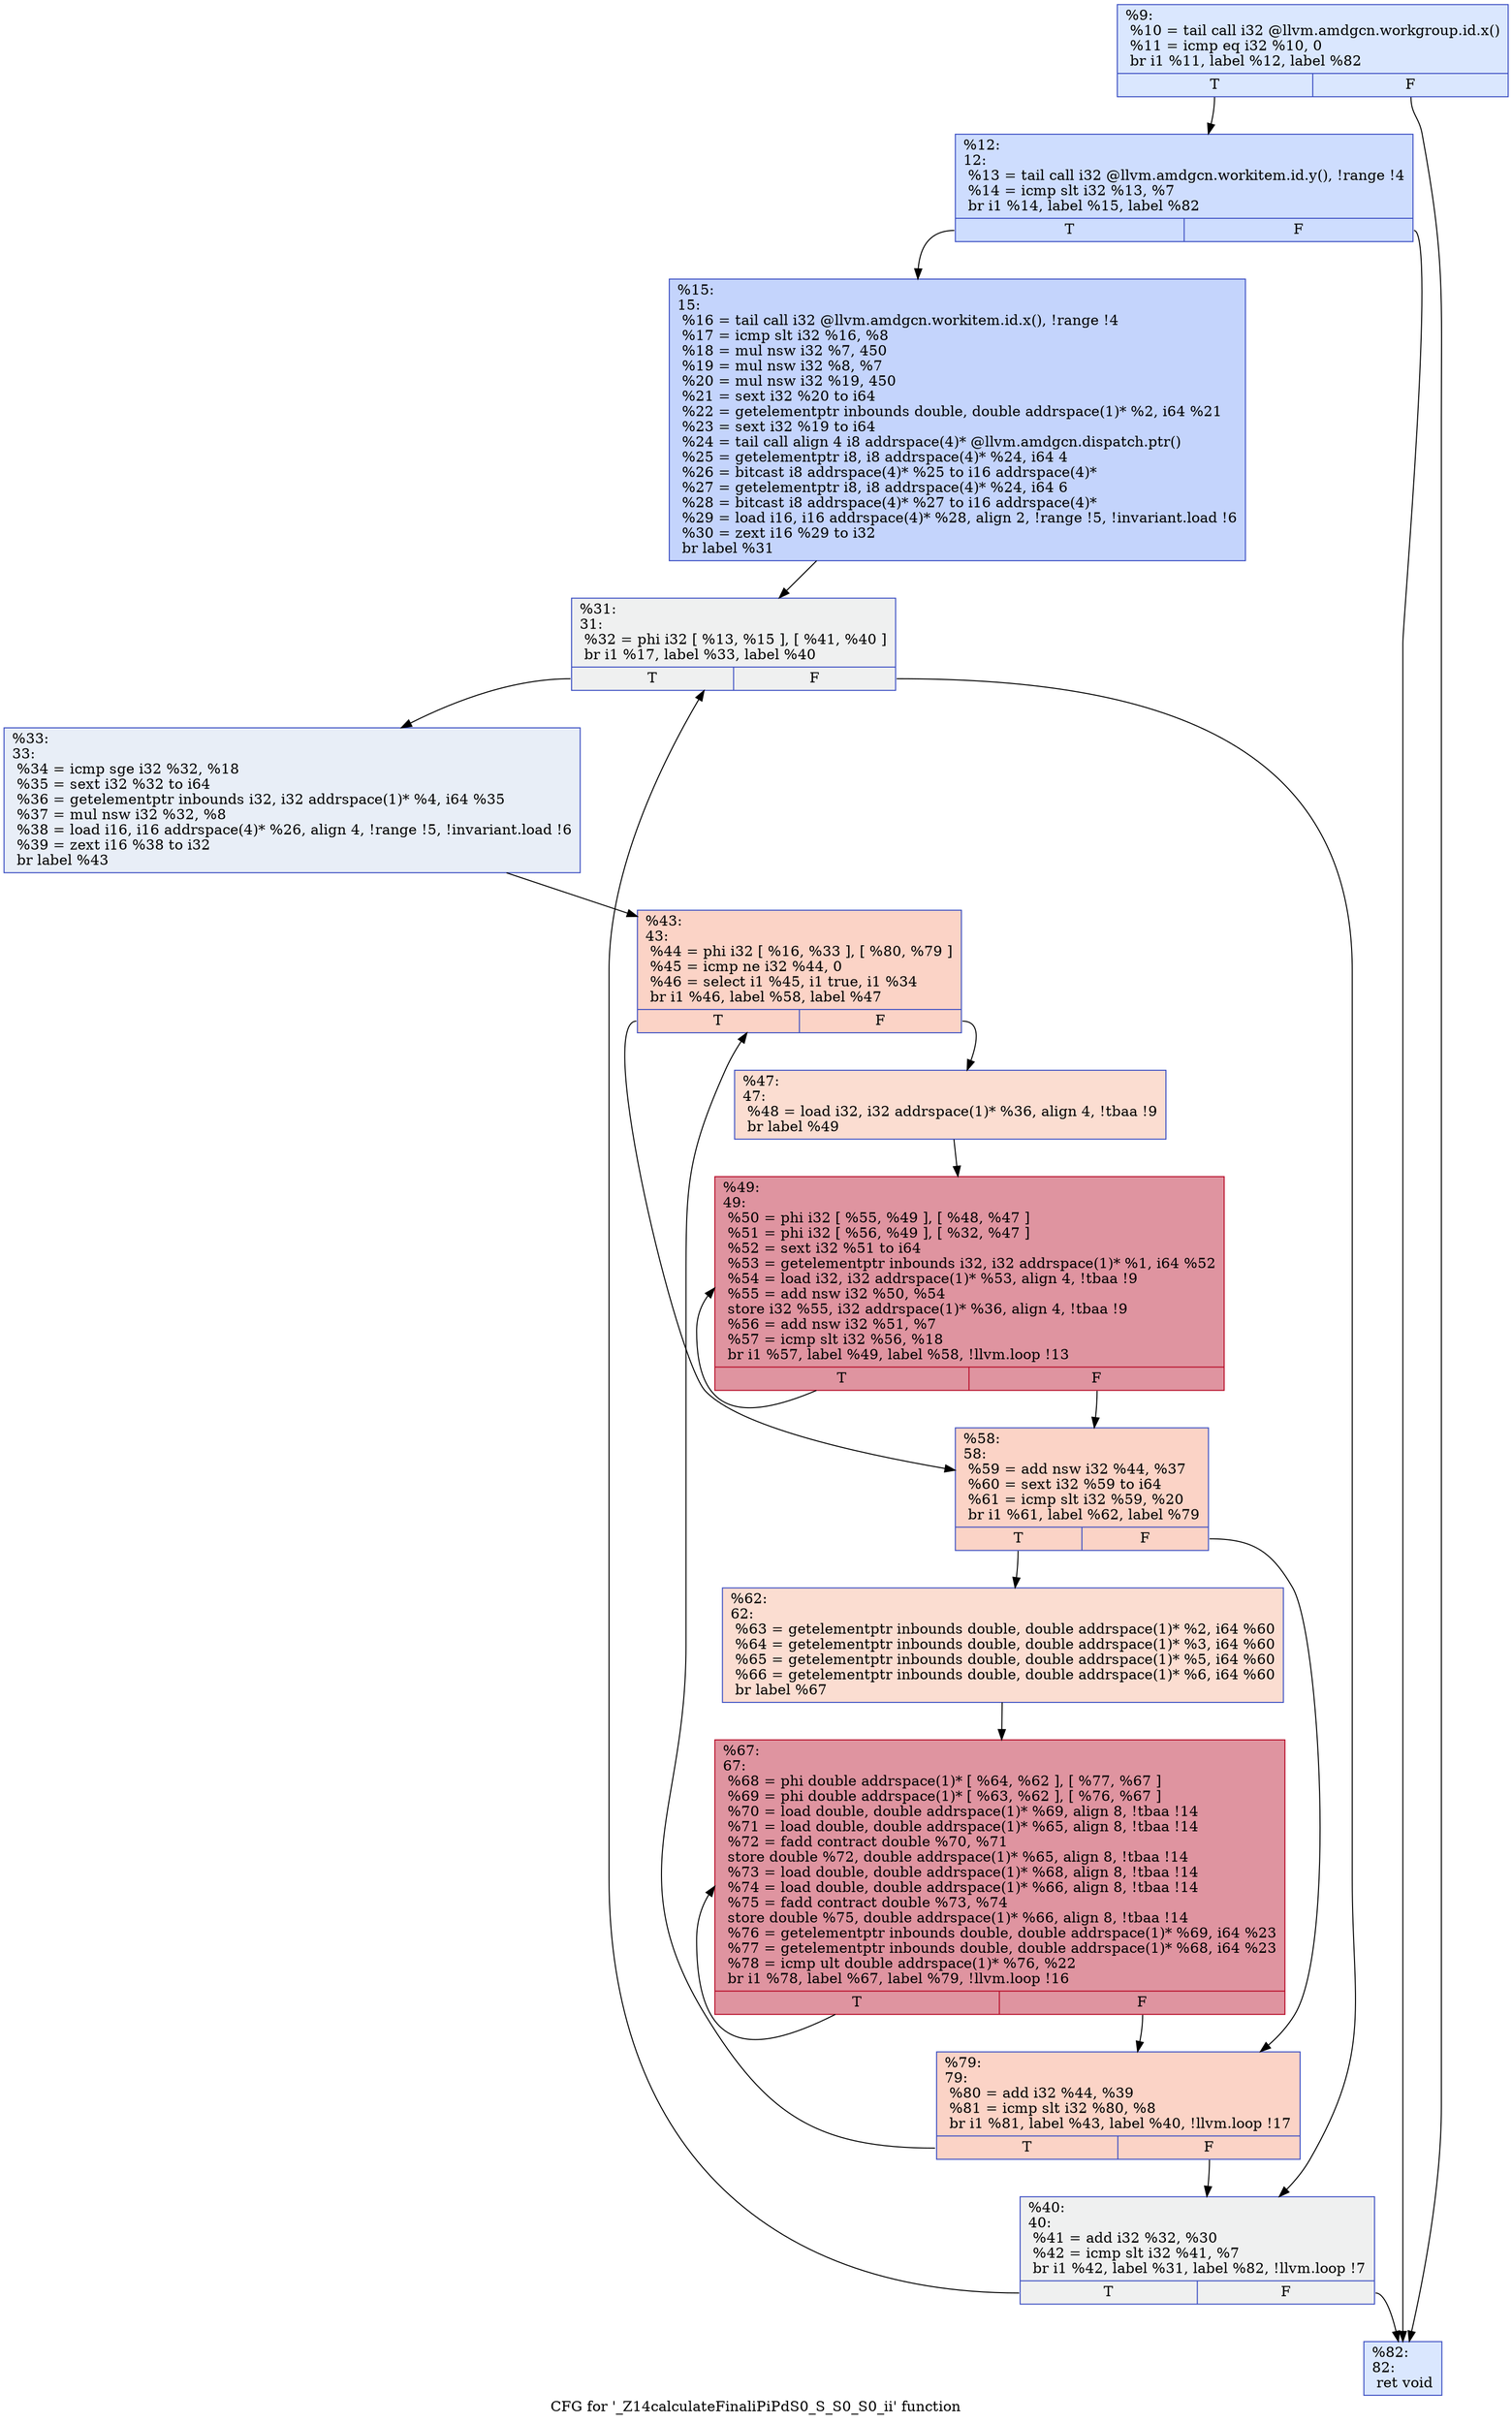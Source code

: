 digraph "CFG for '_Z14calculateFinaliPiPdS0_S_S0_S0_ii' function" {
	label="CFG for '_Z14calculateFinaliPiPdS0_S_S0_S0_ii' function";

	Node0x5caf4b0 [shape=record,color="#3d50c3ff", style=filled, fillcolor="#abc8fd70",label="{%9:\l  %10 = tail call i32 @llvm.amdgcn.workgroup.id.x()\l  %11 = icmp eq i32 %10, 0\l  br i1 %11, label %12, label %82\l|{<s0>T|<s1>F}}"];
	Node0x5caf4b0:s0 -> Node0x5cb08b0;
	Node0x5caf4b0:s1 -> Node0x5cb0940;
	Node0x5cb08b0 [shape=record,color="#3d50c3ff", style=filled, fillcolor="#8fb1fe70",label="{%12:\l12:                                               \l  %13 = tail call i32 @llvm.amdgcn.workitem.id.y(), !range !4\l  %14 = icmp slt i32 %13, %7\l  br i1 %14, label %15, label %82\l|{<s0>T|<s1>F}}"];
	Node0x5cb08b0:s0 -> Node0x5cb1890;
	Node0x5cb08b0:s1 -> Node0x5cb0940;
	Node0x5cb1890 [shape=record,color="#3d50c3ff", style=filled, fillcolor="#7a9df870",label="{%15:\l15:                                               \l  %16 = tail call i32 @llvm.amdgcn.workitem.id.x(), !range !4\l  %17 = icmp slt i32 %16, %8\l  %18 = mul nsw i32 %7, 450\l  %19 = mul nsw i32 %8, %7\l  %20 = mul nsw i32 %19, 450\l  %21 = sext i32 %20 to i64\l  %22 = getelementptr inbounds double, double addrspace(1)* %2, i64 %21\l  %23 = sext i32 %19 to i64\l  %24 = tail call align 4 i8 addrspace(4)* @llvm.amdgcn.dispatch.ptr()\l  %25 = getelementptr i8, i8 addrspace(4)* %24, i64 4\l  %26 = bitcast i8 addrspace(4)* %25 to i16 addrspace(4)*\l  %27 = getelementptr i8, i8 addrspace(4)* %24, i64 6\l  %28 = bitcast i8 addrspace(4)* %27 to i16 addrspace(4)*\l  %29 = load i16, i16 addrspace(4)* %28, align 2, !range !5, !invariant.load !6\l  %30 = zext i16 %29 to i32\l  br label %31\l}"];
	Node0x5cb1890 -> Node0x5cb2e90;
	Node0x5cb2e90 [shape=record,color="#3d50c3ff", style=filled, fillcolor="#dbdcde70",label="{%31:\l31:                                               \l  %32 = phi i32 [ %13, %15 ], [ %41, %40 ]\l  br i1 %17, label %33, label %40\l|{<s0>T|<s1>F}}"];
	Node0x5cb2e90:s0 -> Node0x5cb2180;
	Node0x5cb2e90:s1 -> Node0x5cb2f90;
	Node0x5cb2180 [shape=record,color="#3d50c3ff", style=filled, fillcolor="#cbd8ee70",label="{%33:\l33:                                               \l  %34 = icmp sge i32 %32, %18\l  %35 = sext i32 %32 to i64\l  %36 = getelementptr inbounds i32, i32 addrspace(1)* %4, i64 %35\l  %37 = mul nsw i32 %32, %8\l  %38 = load i16, i16 addrspace(4)* %26, align 4, !range !5, !invariant.load !6\l  %39 = zext i16 %38 to i32\l  br label %43\l}"];
	Node0x5cb2180 -> Node0x5cb4250;
	Node0x5cb2f90 [shape=record,color="#3d50c3ff", style=filled, fillcolor="#dbdcde70",label="{%40:\l40:                                               \l  %41 = add i32 %32, %30\l  %42 = icmp slt i32 %41, %7\l  br i1 %42, label %31, label %82, !llvm.loop !7\l|{<s0>T|<s1>F}}"];
	Node0x5cb2f90:s0 -> Node0x5cb2e90;
	Node0x5cb2f90:s1 -> Node0x5cb0940;
	Node0x5cb4250 [shape=record,color="#3d50c3ff", style=filled, fillcolor="#f59c7d70",label="{%43:\l43:                                               \l  %44 = phi i32 [ %16, %33 ], [ %80, %79 ]\l  %45 = icmp ne i32 %44, 0\l  %46 = select i1 %45, i1 true, i1 %34\l  br i1 %46, label %58, label %47\l|{<s0>T|<s1>F}}"];
	Node0x5cb4250:s0 -> Node0x5cb4890;
	Node0x5cb4250:s1 -> Node0x5cb4920;
	Node0x5cb4920 [shape=record,color="#3d50c3ff", style=filled, fillcolor="#f7b39670",label="{%47:\l47:                                               \l  %48 = load i32, i32 addrspace(1)* %36, align 4, !tbaa !9\l  br label %49\l}"];
	Node0x5cb4920 -> Node0x5cb4c00;
	Node0x5cb4c00 [shape=record,color="#b70d28ff", style=filled, fillcolor="#b70d2870",label="{%49:\l49:                                               \l  %50 = phi i32 [ %55, %49 ], [ %48, %47 ]\l  %51 = phi i32 [ %56, %49 ], [ %32, %47 ]\l  %52 = sext i32 %51 to i64\l  %53 = getelementptr inbounds i32, i32 addrspace(1)* %1, i64 %52\l  %54 = load i32, i32 addrspace(1)* %53, align 4, !tbaa !9\l  %55 = add nsw i32 %50, %54\l  store i32 %55, i32 addrspace(1)* %36, align 4, !tbaa !9\l  %56 = add nsw i32 %51, %7\l  %57 = icmp slt i32 %56, %18\l  br i1 %57, label %49, label %58, !llvm.loop !13\l|{<s0>T|<s1>F}}"];
	Node0x5cb4c00:s0 -> Node0x5cb4c00;
	Node0x5cb4c00:s1 -> Node0x5cb4890;
	Node0x5cb4890 [shape=record,color="#3d50c3ff", style=filled, fillcolor="#f59c7d70",label="{%58:\l58:                                               \l  %59 = add nsw i32 %44, %37\l  %60 = sext i32 %59 to i64\l  %61 = icmp slt i32 %59, %20\l  br i1 %61, label %62, label %79\l|{<s0>T|<s1>F}}"];
	Node0x5cb4890:s0 -> Node0x5cb5ba0;
	Node0x5cb4890:s1 -> Node0x5cb45e0;
	Node0x5cb5ba0 [shape=record,color="#3d50c3ff", style=filled, fillcolor="#f7b39670",label="{%62:\l62:                                               \l  %63 = getelementptr inbounds double, double addrspace(1)* %2, i64 %60\l  %64 = getelementptr inbounds double, double addrspace(1)* %3, i64 %60\l  %65 = getelementptr inbounds double, double addrspace(1)* %5, i64 %60\l  %66 = getelementptr inbounds double, double addrspace(1)* %6, i64 %60\l  br label %67\l}"];
	Node0x5cb5ba0 -> Node0x5cb3210;
	Node0x5cb3210 [shape=record,color="#b70d28ff", style=filled, fillcolor="#b70d2870",label="{%67:\l67:                                               \l  %68 = phi double addrspace(1)* [ %64, %62 ], [ %77, %67 ]\l  %69 = phi double addrspace(1)* [ %63, %62 ], [ %76, %67 ]\l  %70 = load double, double addrspace(1)* %69, align 8, !tbaa !14\l  %71 = load double, double addrspace(1)* %65, align 8, !tbaa !14\l  %72 = fadd contract double %70, %71\l  store double %72, double addrspace(1)* %65, align 8, !tbaa !14\l  %73 = load double, double addrspace(1)* %68, align 8, !tbaa !14\l  %74 = load double, double addrspace(1)* %66, align 8, !tbaa !14\l  %75 = fadd contract double %73, %74\l  store double %75, double addrspace(1)* %66, align 8, !tbaa !14\l  %76 = getelementptr inbounds double, double addrspace(1)* %69, i64 %23\l  %77 = getelementptr inbounds double, double addrspace(1)* %68, i64 %23\l  %78 = icmp ult double addrspace(1)* %76, %22\l  br i1 %78, label %67, label %79, !llvm.loop !16\l|{<s0>T|<s1>F}}"];
	Node0x5cb3210:s0 -> Node0x5cb3210;
	Node0x5cb3210:s1 -> Node0x5cb45e0;
	Node0x5cb45e0 [shape=record,color="#3d50c3ff", style=filled, fillcolor="#f59c7d70",label="{%79:\l79:                                               \l  %80 = add i32 %44, %39\l  %81 = icmp slt i32 %80, %8\l  br i1 %81, label %43, label %40, !llvm.loop !17\l|{<s0>T|<s1>F}}"];
	Node0x5cb45e0:s0 -> Node0x5cb4250;
	Node0x5cb45e0:s1 -> Node0x5cb2f90;
	Node0x5cb0940 [shape=record,color="#3d50c3ff", style=filled, fillcolor="#abc8fd70",label="{%82:\l82:                                               \l  ret void\l}"];
}
